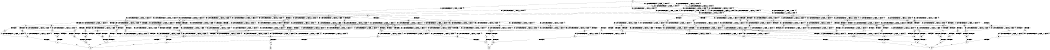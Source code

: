 digraph BCG {
size = "7, 10.5";
center = TRUE;
node [shape = circle];
0 [peripheries = 2];
0 -> 1 [label = "EX !0 !ATOMIC_EXCH_BRANCH (1, +1, TRUE, +0, 2, TRUE) !{0}"];
0 -> 2 [label = "EX !2 !ATOMIC_EXCH_BRANCH (1, +0, FALSE, +0, 1, TRUE) !{0}"];
0 -> 3 [label = "EX !1 !ATOMIC_EXCH_BRANCH (1, +0, FALSE, +0, 1, TRUE) !{0}"];
0 -> 4 [label = "EX !0 !ATOMIC_EXCH_BRANCH (1, +1, TRUE, +0, 2, TRUE) !{0}"];
1 -> 5 [label = "EX !2 !ATOMIC_EXCH_BRANCH (1, +0, FALSE, +0, 1, FALSE) !{0}"];
1 -> 6 [label = "EX !1 !ATOMIC_EXCH_BRANCH (1, +0, FALSE, +0, 1, FALSE) !{0}"];
1 -> 7 [label = "TERMINATE !0"];
2 -> 2 [label = "EX !2 !ATOMIC_EXCH_BRANCH (1, +0, FALSE, +0, 1, TRUE) !{0}"];
2 -> 8 [label = "EX !0 !ATOMIC_EXCH_BRANCH (1, +1, TRUE, +0, 2, TRUE) !{0}"];
2 -> 9 [label = "EX !1 !ATOMIC_EXCH_BRANCH (1, +0, FALSE, +0, 1, TRUE) !{0}"];
2 -> 10 [label = "EX !0 !ATOMIC_EXCH_BRANCH (1, +1, TRUE, +0, 2, TRUE) !{0}"];
3 -> 3 [label = "EX !1 !ATOMIC_EXCH_BRANCH (1, +0, FALSE, +0, 1, TRUE) !{0}"];
3 -> 11 [label = "EX !0 !ATOMIC_EXCH_BRANCH (1, +1, TRUE, +0, 2, TRUE) !{0}"];
3 -> 9 [label = "EX !2 !ATOMIC_EXCH_BRANCH (1, +0, FALSE, +0, 1, TRUE) !{0}"];
3 -> 12 [label = "EX !0 !ATOMIC_EXCH_BRANCH (1, +1, TRUE, +0, 2, TRUE) !{0}"];
4 -> 13 [label = "EX !2 !ATOMIC_EXCH_BRANCH (1, +0, FALSE, +0, 1, FALSE) !{0}"];
4 -> 14 [label = "EX !1 !ATOMIC_EXCH_BRANCH (1, +0, FALSE, +0, 1, FALSE) !{0}"];
4 -> 15 [label = "TERMINATE !0"];
5 -> 16 [label = "EX !1 !ATOMIC_EXCH_BRANCH (1, +0, FALSE, +0, 1, FALSE) !{0}"];
5 -> 17 [label = "TERMINATE !0"];
5 -> 18 [label = "TERMINATE !2"];
6 -> 16 [label = "EX !2 !ATOMIC_EXCH_BRANCH (1, +0, FALSE, +0, 1, FALSE) !{0}"];
6 -> 19 [label = "TERMINATE !0"];
6 -> 20 [label = "TERMINATE !1"];
7 -> 21 [label = "EX !2 !ATOMIC_EXCH_BRANCH (1, +0, FALSE, +0, 1, FALSE) !{1}"];
7 -> 22 [label = "EX !1 !ATOMIC_EXCH_BRANCH (1, +0, FALSE, +0, 1, FALSE) !{1}"];
7 -> 23 [label = "EX !1 !ATOMIC_EXCH_BRANCH (1, +0, FALSE, +0, 1, FALSE) !{1}"];
8 -> 5 [label = "EX !2 !ATOMIC_EXCH_BRANCH (1, +0, FALSE, +0, 1, FALSE) !{0}"];
8 -> 24 [label = "EX !1 !ATOMIC_EXCH_BRANCH (1, +0, FALSE, +0, 1, FALSE) !{0}"];
8 -> 25 [label = "TERMINATE !0"];
9 -> 9 [label = "EX !1 !ATOMIC_EXCH_BRANCH (1, +0, FALSE, +0, 1, TRUE) !{0}"];
9 -> 9 [label = "EX !2 !ATOMIC_EXCH_BRANCH (1, +0, FALSE, +0, 1, TRUE) !{0}"];
9 -> 26 [label = "EX !0 !ATOMIC_EXCH_BRANCH (1, +1, TRUE, +0, 2, TRUE) !{0}"];
9 -> 27 [label = "EX !0 !ATOMIC_EXCH_BRANCH (1, +1, TRUE, +0, 2, TRUE) !{0}"];
10 -> 13 [label = "EX !2 !ATOMIC_EXCH_BRANCH (1, +0, FALSE, +0, 1, FALSE) !{0}"];
10 -> 28 [label = "EX !1 !ATOMIC_EXCH_BRANCH (1, +0, FALSE, +0, 1, FALSE) !{0}"];
10 -> 29 [label = "TERMINATE !0"];
11 -> 6 [label = "EX !1 !ATOMIC_EXCH_BRANCH (1, +0, FALSE, +0, 1, FALSE) !{0}"];
11 -> 30 [label = "EX !2 !ATOMIC_EXCH_BRANCH (1, +0, FALSE, +0, 1, FALSE) !{0}"];
11 -> 31 [label = "TERMINATE !0"];
12 -> 14 [label = "EX !1 !ATOMIC_EXCH_BRANCH (1, +0, FALSE, +0, 1, FALSE) !{0}"];
12 -> 32 [label = "EX !2 !ATOMIC_EXCH_BRANCH (1, +0, FALSE, +0, 1, FALSE) !{0}"];
12 -> 33 [label = "TERMINATE !0"];
13 -> 34 [label = "EX !1 !ATOMIC_EXCH_BRANCH (1, +0, FALSE, +0, 1, FALSE) !{0}"];
13 -> 35 [label = "TERMINATE !0"];
13 -> 36 [label = "TERMINATE !2"];
14 -> 34 [label = "EX !2 !ATOMIC_EXCH_BRANCH (1, +0, FALSE, +0, 1, FALSE) !{0}"];
14 -> 37 [label = "TERMINATE !0"];
14 -> 38 [label = "TERMINATE !1"];
15 -> 39 [label = "EX !2 !ATOMIC_EXCH_BRANCH (1, +0, FALSE, +0, 1, FALSE) !{1}"];
15 -> 40 [label = "EX !1 !ATOMIC_EXCH_BRANCH (1, +0, FALSE, +0, 1, FALSE) !{1}"];
16 -> 41 [label = "TERMINATE !0"];
16 -> 42 [label = "TERMINATE !2"];
16 -> 43 [label = "TERMINATE !1"];
17 -> 44 [label = "EX !1 !ATOMIC_EXCH_BRANCH (1, +0, FALSE, +0, 1, FALSE) !{1}"];
17 -> 45 [label = "TERMINATE !2"];
17 -> 46 [label = "EX !1 !ATOMIC_EXCH_BRANCH (1, +0, FALSE, +0, 1, FALSE) !{1}"];
18 -> 47 [label = "EX !1 !ATOMIC_EXCH_BRANCH (1, +0, FALSE, +0, 1, FALSE) !{0}"];
18 -> 48 [label = "TERMINATE !0"];
19 -> 44 [label = "EX !2 !ATOMIC_EXCH_BRANCH (1, +0, FALSE, +0, 1, FALSE) !{1}"];
19 -> 49 [label = "TERMINATE !1"];
20 -> 50 [label = "EX !2 !ATOMIC_EXCH_BRANCH (1, +0, FALSE, +0, 1, FALSE) !{0}"];
20 -> 51 [label = "TERMINATE !0"];
21 -> 44 [label = "EX !1 !ATOMIC_EXCH_BRANCH (1, +0, FALSE, +0, 1, FALSE) !{1}"];
21 -> 45 [label = "TERMINATE !2"];
21 -> 46 [label = "EX !1 !ATOMIC_EXCH_BRANCH (1, +0, FALSE, +0, 1, FALSE) !{1}"];
22 -> 44 [label = "EX !2 !ATOMIC_EXCH_BRANCH (1, +0, FALSE, +0, 1, FALSE) !{1}"];
22 -> 49 [label = "TERMINATE !1"];
23 -> 46 [label = "EX !2 !ATOMIC_EXCH_BRANCH (1, +0, FALSE, +0, 1, FALSE) !{1}"];
23 -> 52 [label = "TERMINATE !1"];
24 -> 16 [label = "EX !2 !ATOMIC_EXCH_BRANCH (1, +0, FALSE, +0, 1, FALSE) !{0}"];
24 -> 53 [label = "TERMINATE !0"];
24 -> 54 [label = "TERMINATE !1"];
25 -> 21 [label = "EX !2 !ATOMIC_EXCH_BRANCH (1, +0, FALSE, +0, 1, FALSE) !{1}"];
25 -> 55 [label = "EX !1 !ATOMIC_EXCH_BRANCH (1, +0, FALSE, +0, 1, FALSE) !{1}"];
25 -> 56 [label = "EX !1 !ATOMIC_EXCH_BRANCH (1, +0, FALSE, +0, 1, FALSE) !{1}"];
26 -> 24 [label = "EX !1 !ATOMIC_EXCH_BRANCH (1, +0, FALSE, +0, 1, FALSE) !{0}"];
26 -> 30 [label = "EX !2 !ATOMIC_EXCH_BRANCH (1, +0, FALSE, +0, 1, FALSE) !{0}"];
26 -> 57 [label = "TERMINATE !0"];
27 -> 28 [label = "EX !1 !ATOMIC_EXCH_BRANCH (1, +0, FALSE, +0, 1, FALSE) !{0}"];
27 -> 32 [label = "EX !2 !ATOMIC_EXCH_BRANCH (1, +0, FALSE, +0, 1, FALSE) !{0}"];
27 -> 58 [label = "TERMINATE !0"];
28 -> 34 [label = "EX !2 !ATOMIC_EXCH_BRANCH (1, +0, FALSE, +0, 1, FALSE) !{0}"];
28 -> 59 [label = "TERMINATE !0"];
28 -> 60 [label = "TERMINATE !1"];
29 -> 39 [label = "EX !2 !ATOMIC_EXCH_BRANCH (1, +0, FALSE, +0, 1, FALSE) !{1}"];
29 -> 61 [label = "EX !1 !ATOMIC_EXCH_BRANCH (1, +0, FALSE, +0, 1, FALSE) !{1}"];
30 -> 16 [label = "EX !1 !ATOMIC_EXCH_BRANCH (1, +0, FALSE, +0, 1, FALSE) !{0}"];
30 -> 62 [label = "TERMINATE !0"];
30 -> 63 [label = "TERMINATE !2"];
31 -> 22 [label = "EX !1 !ATOMIC_EXCH_BRANCH (1, +0, FALSE, +0, 1, FALSE) !{1}"];
31 -> 64 [label = "EX !2 !ATOMIC_EXCH_BRANCH (1, +0, FALSE, +0, 1, FALSE) !{1}"];
31 -> 23 [label = "EX !1 !ATOMIC_EXCH_BRANCH (1, +0, FALSE, +0, 1, FALSE) !{1}"];
32 -> 34 [label = "EX !1 !ATOMIC_EXCH_BRANCH (1, +0, FALSE, +0, 1, FALSE) !{0}"];
32 -> 65 [label = "TERMINATE !0"];
32 -> 66 [label = "TERMINATE !2"];
33 -> 40 [label = "EX !1 !ATOMIC_EXCH_BRANCH (1, +0, FALSE, +0, 1, FALSE) !{1}"];
33 -> 67 [label = "EX !2 !ATOMIC_EXCH_BRANCH (1, +0, FALSE, +0, 1, FALSE) !{1}"];
34 -> 68 [label = "TERMINATE !0"];
34 -> 69 [label = "TERMINATE !2"];
34 -> 70 [label = "TERMINATE !1"];
35 -> 71 [label = "EX !1 !ATOMIC_EXCH_BRANCH (1, +0, FALSE, +0, 1, FALSE) !{1}"];
35 -> 72 [label = "TERMINATE !2"];
36 -> 73 [label = "EX !1 !ATOMIC_EXCH_BRANCH (1, +0, FALSE, +0, 1, FALSE) !{0}"];
36 -> 74 [label = "TERMINATE !0"];
37 -> 71 [label = "EX !2 !ATOMIC_EXCH_BRANCH (1, +0, FALSE, +0, 1, FALSE) !{1}"];
37 -> 75 [label = "TERMINATE !1"];
38 -> 76 [label = "EX !2 !ATOMIC_EXCH_BRANCH (1, +0, FALSE, +0, 1, FALSE) !{0}"];
38 -> 77 [label = "TERMINATE !0"];
39 -> 71 [label = "EX !1 !ATOMIC_EXCH_BRANCH (1, +0, FALSE, +0, 1, FALSE) !{1}"];
39 -> 72 [label = "TERMINATE !2"];
40 -> 71 [label = "EX !2 !ATOMIC_EXCH_BRANCH (1, +0, FALSE, +0, 1, FALSE) !{1}"];
40 -> 75 [label = "TERMINATE !1"];
41 -> 78 [label = "TERMINATE !2"];
41 -> 79 [label = "TERMINATE !1"];
42 -> 80 [label = "TERMINATE !0"];
42 -> 81 [label = "TERMINATE !1"];
43 -> 82 [label = "TERMINATE !0"];
43 -> 83 [label = "TERMINATE !2"];
44 -> 78 [label = "TERMINATE !2"];
44 -> 79 [label = "TERMINATE !1"];
45 -> 84 [label = "EX !1 !ATOMIC_EXCH_BRANCH (1, +0, FALSE, +0, 1, FALSE) !{1}"];
45 -> 85 [label = "EX !1 !ATOMIC_EXCH_BRANCH (1, +0, FALSE, +0, 1, FALSE) !{1}"];
46 -> 86 [label = "TERMINATE !2"];
46 -> 87 [label = "TERMINATE !1"];
47 -> 80 [label = "TERMINATE !0"];
47 -> 81 [label = "TERMINATE !1"];
48 -> 88 [label = "EX !1 !ATOMIC_EXCH_BRANCH (1, +0, FALSE, +0, 1, FALSE) !{2}"];
49 -> 89 [label = "EX !2 !ATOMIC_EXCH_BRANCH (1, +0, FALSE, +0, 1, FALSE) !{2}"];
49 -> 90 [label = "EX !2 !ATOMIC_EXCH_BRANCH (1, +0, FALSE, +0, 1, FALSE) !{2}"];
50 -> 82 [label = "TERMINATE !0"];
50 -> 83 [label = "TERMINATE !2"];
51 -> 89 [label = "EX !2 !ATOMIC_EXCH_BRANCH (1, +0, FALSE, +0, 1, FALSE) !{2}"];
51 -> 90 [label = "EX !2 !ATOMIC_EXCH_BRANCH (1, +0, FALSE, +0, 1, FALSE) !{2}"];
52 -> 91 [label = "EX !2 !ATOMIC_EXCH_BRANCH (1, +0, FALSE, +0, 1, FALSE) !{2}"];
53 -> 44 [label = "EX !2 !ATOMIC_EXCH_BRANCH (1, +0, FALSE, +0, 1, FALSE) !{1}"];
53 -> 92 [label = "TERMINATE !1"];
54 -> 50 [label = "EX !2 !ATOMIC_EXCH_BRANCH (1, +0, FALSE, +0, 1, FALSE) !{0}"];
54 -> 93 [label = "TERMINATE !0"];
55 -> 44 [label = "EX !2 !ATOMIC_EXCH_BRANCH (1, +0, FALSE, +0, 1, FALSE) !{1}"];
55 -> 92 [label = "TERMINATE !1"];
56 -> 46 [label = "EX !2 !ATOMIC_EXCH_BRANCH (1, +0, FALSE, +0, 1, FALSE) !{1}"];
56 -> 94 [label = "TERMINATE !1"];
57 -> 55 [label = "EX !1 !ATOMIC_EXCH_BRANCH (1, +0, FALSE, +0, 1, FALSE) !{1}"];
57 -> 64 [label = "EX !2 !ATOMIC_EXCH_BRANCH (1, +0, FALSE, +0, 1, FALSE) !{1}"];
57 -> 56 [label = "EX !1 !ATOMIC_EXCH_BRANCH (1, +0, FALSE, +0, 1, FALSE) !{1}"];
58 -> 61 [label = "EX !1 !ATOMIC_EXCH_BRANCH (1, +0, FALSE, +0, 1, FALSE) !{1}"];
58 -> 67 [label = "EX !2 !ATOMIC_EXCH_BRANCH (1, +0, FALSE, +0, 1, FALSE) !{1}"];
59 -> 71 [label = "EX !2 !ATOMIC_EXCH_BRANCH (1, +0, FALSE, +0, 1, FALSE) !{1}"];
59 -> 95 [label = "TERMINATE !1"];
60 -> 76 [label = "EX !2 !ATOMIC_EXCH_BRANCH (1, +0, FALSE, +0, 1, FALSE) !{0}"];
60 -> 96 [label = "TERMINATE !0"];
61 -> 71 [label = "EX !2 !ATOMIC_EXCH_BRANCH (1, +0, FALSE, +0, 1, FALSE) !{1}"];
61 -> 95 [label = "TERMINATE !1"];
62 -> 44 [label = "EX !1 !ATOMIC_EXCH_BRANCH (1, +0, FALSE, +0, 1, FALSE) !{1}"];
62 -> 97 [label = "TERMINATE !2"];
62 -> 46 [label = "EX !1 !ATOMIC_EXCH_BRANCH (1, +0, FALSE, +0, 1, FALSE) !{1}"];
63 -> 47 [label = "EX !1 !ATOMIC_EXCH_BRANCH (1, +0, FALSE, +0, 1, FALSE) !{0}"];
63 -> 98 [label = "TERMINATE !0"];
64 -> 44 [label = "EX !1 !ATOMIC_EXCH_BRANCH (1, +0, FALSE, +0, 1, FALSE) !{1}"];
64 -> 97 [label = "TERMINATE !2"];
64 -> 46 [label = "EX !1 !ATOMIC_EXCH_BRANCH (1, +0, FALSE, +0, 1, FALSE) !{1}"];
65 -> 71 [label = "EX !1 !ATOMIC_EXCH_BRANCH (1, +0, FALSE, +0, 1, FALSE) !{1}"];
65 -> 99 [label = "TERMINATE !2"];
66 -> 73 [label = "EX !1 !ATOMIC_EXCH_BRANCH (1, +0, FALSE, +0, 1, FALSE) !{0}"];
66 -> 100 [label = "TERMINATE !0"];
67 -> 71 [label = "EX !1 !ATOMIC_EXCH_BRANCH (1, +0, FALSE, +0, 1, FALSE) !{1}"];
67 -> 99 [label = "TERMINATE !2"];
68 -> 101 [label = "TERMINATE !2"];
68 -> 102 [label = "TERMINATE !1"];
69 -> 103 [label = "TERMINATE !0"];
69 -> 104 [label = "TERMINATE !1"];
70 -> 105 [label = "TERMINATE !0"];
70 -> 106 [label = "TERMINATE !2"];
71 -> 101 [label = "TERMINATE !2"];
71 -> 102 [label = "TERMINATE !1"];
72 -> 107 [label = "EX !1 !ATOMIC_EXCH_BRANCH (1, +0, FALSE, +0, 1, FALSE) !{1}"];
73 -> 103 [label = "TERMINATE !0"];
73 -> 104 [label = "TERMINATE !1"];
74 -> 108 [label = "EX !1 !ATOMIC_EXCH_BRANCH (1, +0, FALSE, +0, 1, FALSE) !{2}"];
75 -> 109 [label = "EX !2 !ATOMIC_EXCH_BRANCH (1, +0, FALSE, +0, 1, FALSE) !{2}"];
76 -> 105 [label = "TERMINATE !0"];
76 -> 106 [label = "TERMINATE !2"];
77 -> 109 [label = "EX !2 !ATOMIC_EXCH_BRANCH (1, +0, FALSE, +0, 1, FALSE) !{2}"];
78 -> 110 [label = "TERMINATE !1"];
79 -> 111 [label = "TERMINATE !2"];
80 -> 112 [label = "TERMINATE !1"];
81 -> 113 [label = "TERMINATE !0"];
82 -> 111 [label = "TERMINATE !2"];
83 -> 113 [label = "TERMINATE !0"];
84 -> 110 [label = "TERMINATE !1"];
85 -> 114 [label = "TERMINATE !1"];
86 -> 114 [label = "TERMINATE !1"];
87 -> 115 [label = "TERMINATE !2"];
88 -> 112 [label = "TERMINATE !1"];
89 -> 111 [label = "TERMINATE !2"];
90 -> 116 [label = "TERMINATE !2"];
91 -> 115 [label = "TERMINATE !2"];
92 -> 89 [label = "EX !2 !ATOMIC_EXCH_BRANCH (1, +0, FALSE, +0, 1, FALSE) !{2}"];
92 -> 90 [label = "EX !2 !ATOMIC_EXCH_BRANCH (1, +0, FALSE, +0, 1, FALSE) !{2}"];
93 -> 89 [label = "EX !2 !ATOMIC_EXCH_BRANCH (1, +0, FALSE, +0, 1, FALSE) !{2}"];
93 -> 90 [label = "EX !2 !ATOMIC_EXCH_BRANCH (1, +0, FALSE, +0, 1, FALSE) !{2}"];
94 -> 91 [label = "EX !2 !ATOMIC_EXCH_BRANCH (1, +0, FALSE, +0, 1, FALSE) !{2}"];
95 -> 109 [label = "EX !2 !ATOMIC_EXCH_BRANCH (1, +0, FALSE, +0, 1, FALSE) !{2}"];
96 -> 109 [label = "EX !2 !ATOMIC_EXCH_BRANCH (1, +0, FALSE, +0, 1, FALSE) !{2}"];
97 -> 84 [label = "EX !1 !ATOMIC_EXCH_BRANCH (1, +0, FALSE, +0, 1, FALSE) !{1}"];
97 -> 85 [label = "EX !1 !ATOMIC_EXCH_BRANCH (1, +0, FALSE, +0, 1, FALSE) !{1}"];
98 -> 88 [label = "EX !1 !ATOMIC_EXCH_BRANCH (1, +0, FALSE, +0, 1, FALSE) !{2}"];
99 -> 107 [label = "EX !1 !ATOMIC_EXCH_BRANCH (1, +0, FALSE, +0, 1, FALSE) !{1}"];
100 -> 108 [label = "EX !1 !ATOMIC_EXCH_BRANCH (1, +0, FALSE, +0, 1, FALSE) !{2}"];
101 -> 117 [label = "TERMINATE !1"];
102 -> 118 [label = "TERMINATE !2"];
103 -> 119 [label = "TERMINATE !1"];
104 -> 120 [label = "TERMINATE !0"];
105 -> 118 [label = "TERMINATE !2"];
106 -> 120 [label = "TERMINATE !0"];
107 -> 117 [label = "TERMINATE !1"];
108 -> 119 [label = "TERMINATE !1"];
109 -> 118 [label = "TERMINATE !2"];
110 -> 121 [label = "exit"];
111 -> 121 [label = "exit"];
112 -> 121 [label = "exit"];
113 -> 121 [label = "exit"];
114 -> 122 [label = "exit"];
115 -> 122 [label = "exit"];
116 -> 123 [label = "exit"];
117 -> 124 [label = "exit"];
118 -> 124 [label = "exit"];
119 -> 124 [label = "exit"];
120 -> 124 [label = "exit"];
}
